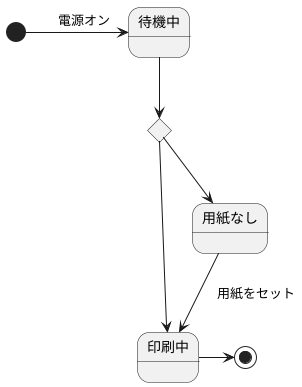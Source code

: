 @startuml 演習
[*] -right-> 待機中:　電源オン
state c <<choice>>
state c <<choice>>
待機中-down-> c
c --> 用紙なし
c -right-> 印刷中
用紙なし--> 印刷中:　用紙をセット
印刷中-right-> [*]
@enduml